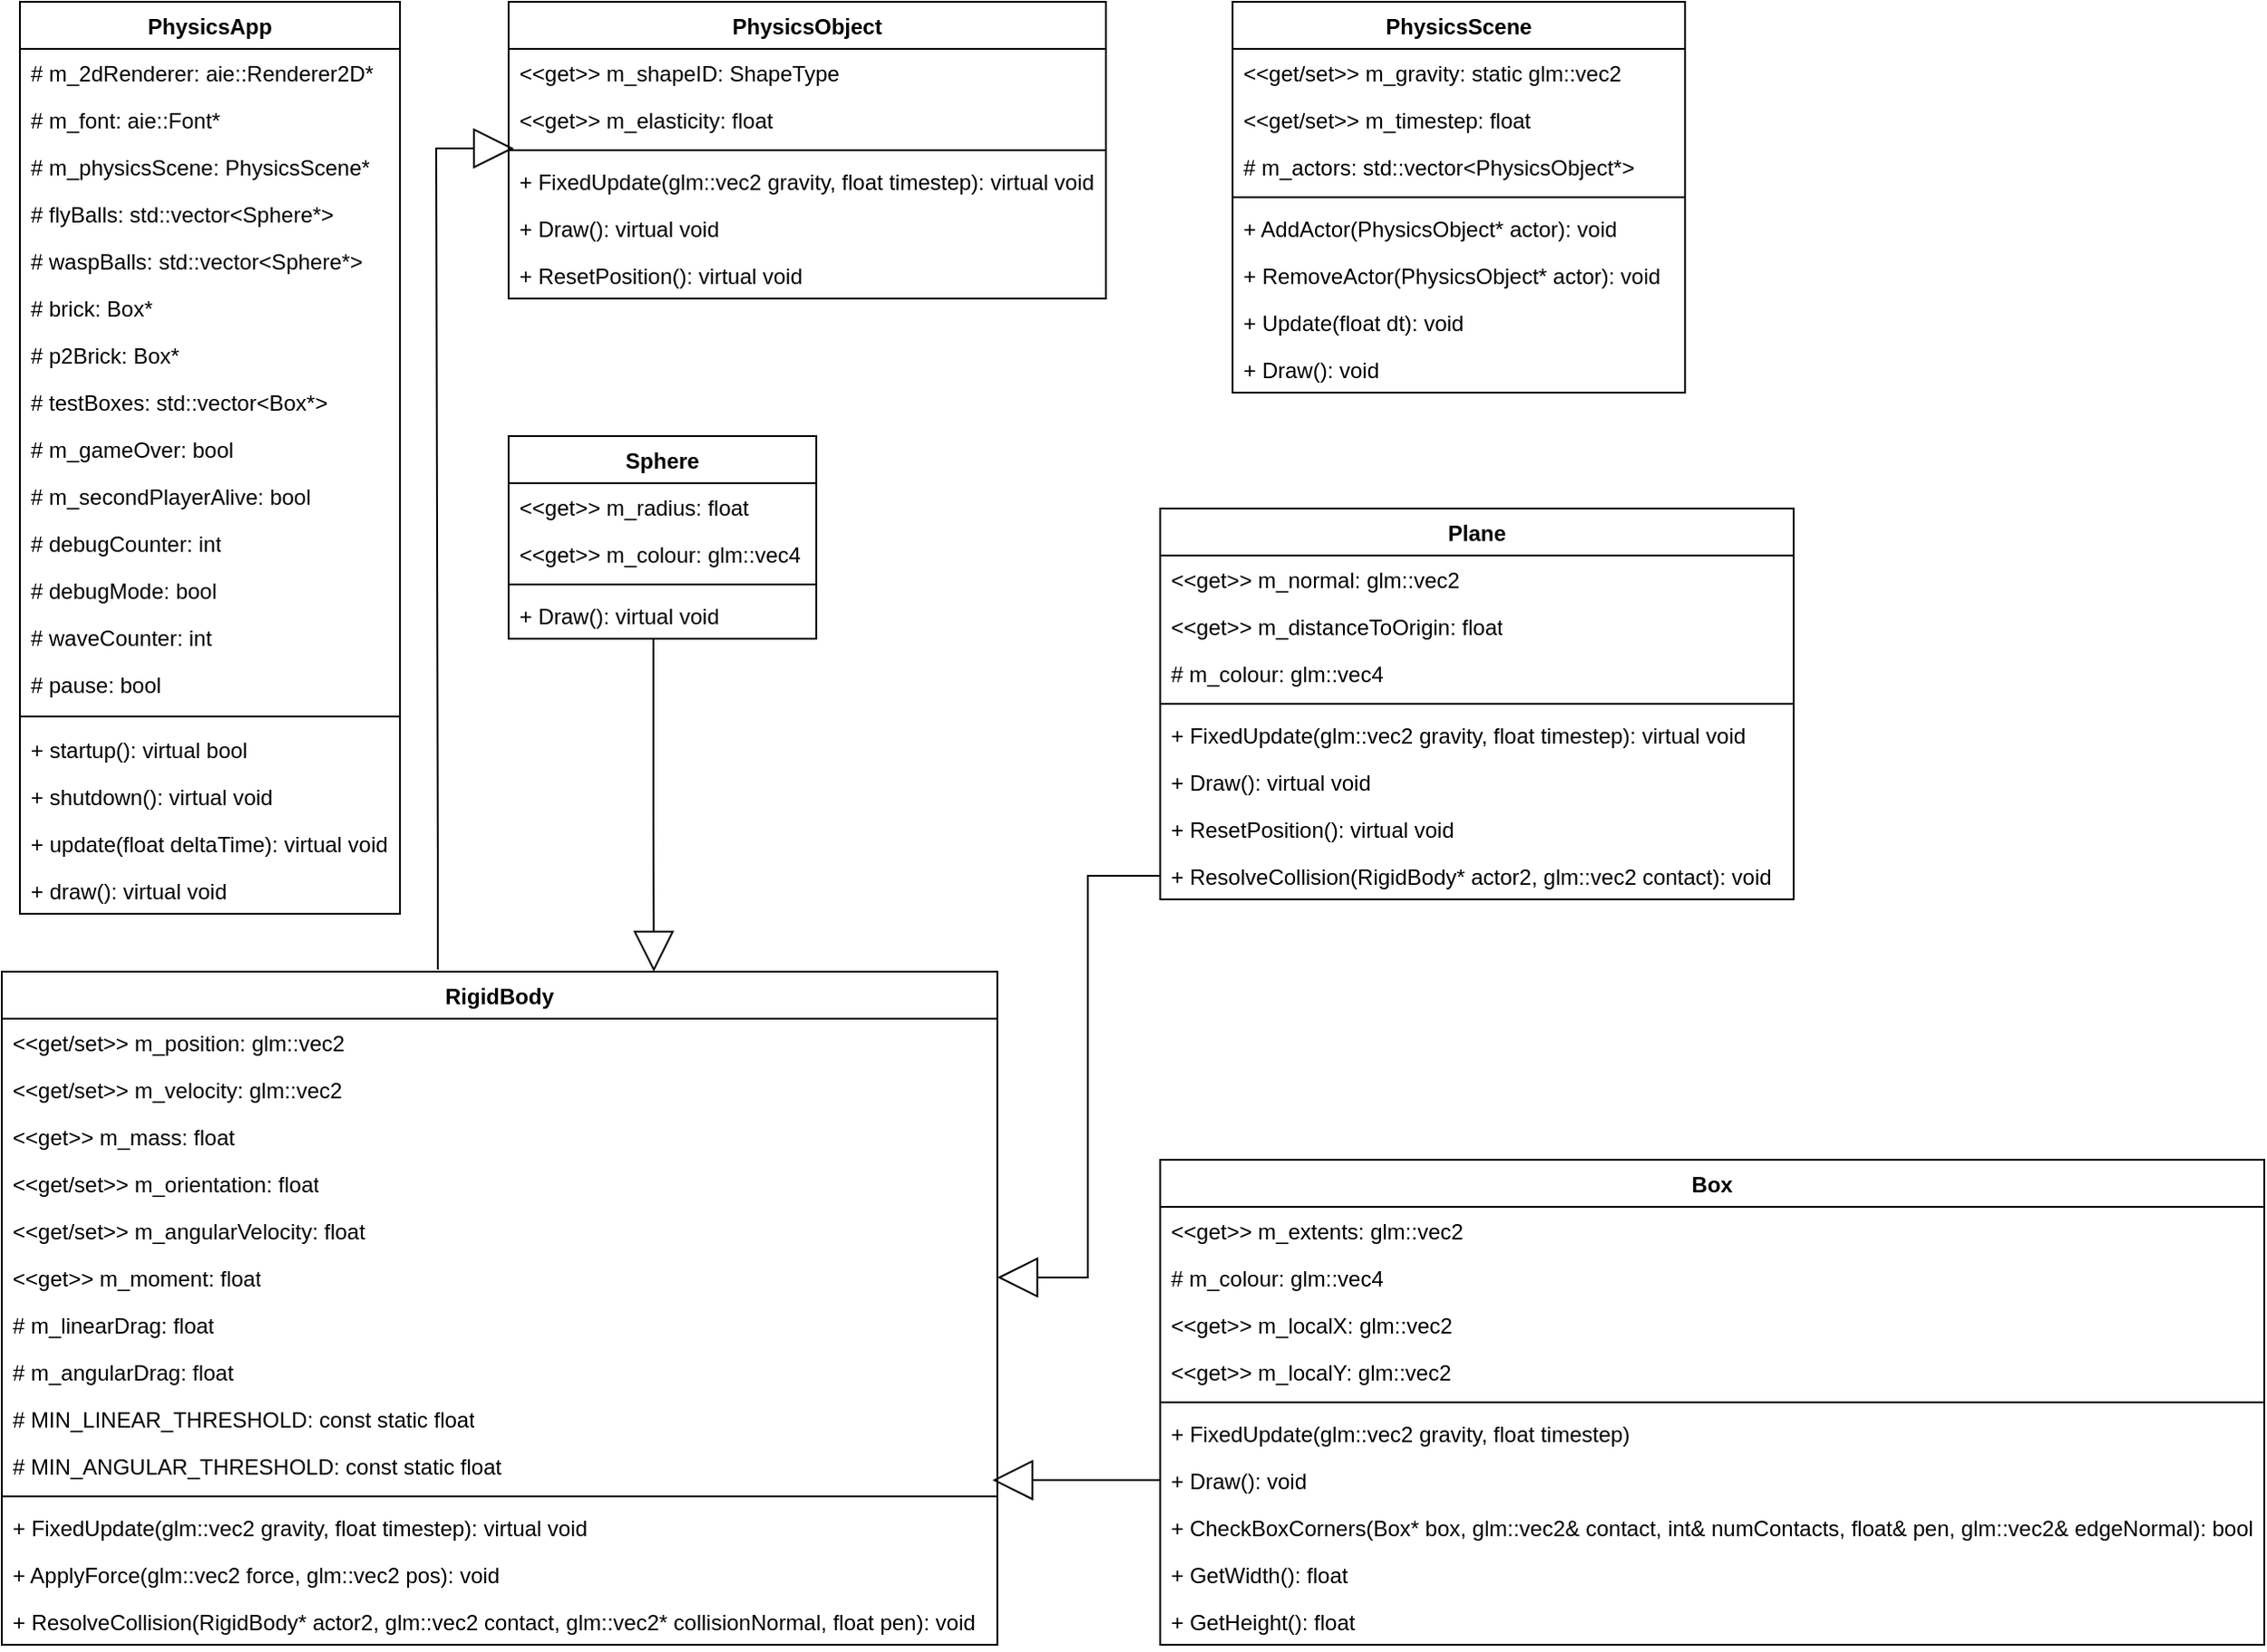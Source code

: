 <mxfile version="26.0.11">
  <diagram name="Page-1" id="wXo52lBOXI_3Bi-h2nfO">
    <mxGraphModel dx="1434" dy="780" grid="1" gridSize="10" guides="1" tooltips="1" connect="1" arrows="1" fold="1" page="1" pageScale="1" pageWidth="850" pageHeight="1100" math="0" shadow="0">
      <root>
        <mxCell id="0" />
        <mxCell id="1" parent="0" />
        <mxCell id="51-H1BaUCqU_3-FB2eF7-1" value="PhysicsApp" style="swimlane;fontStyle=1;align=center;verticalAlign=top;childLayout=stackLayout;horizontal=1;startSize=26;horizontalStack=0;resizeParent=1;resizeParentMax=0;resizeLast=0;collapsible=1;marginBottom=0;whiteSpace=wrap;html=1;" parent="1" vertex="1">
          <mxGeometry x="50" y="40" width="210" height="504" as="geometry" />
        </mxCell>
        <mxCell id="51-H1BaUCqU_3-FB2eF7-2" value="# m_2dRenderer: aie::Renderer2D*&lt;div&gt;&lt;br&gt;&lt;/div&gt;" style="text;strokeColor=none;fillColor=none;align=left;verticalAlign=top;spacingLeft=4;spacingRight=4;overflow=hidden;rotatable=0;points=[[0,0.5],[1,0.5]];portConstraint=eastwest;whiteSpace=wrap;html=1;" parent="51-H1BaUCqU_3-FB2eF7-1" vertex="1">
          <mxGeometry y="26" width="210" height="26" as="geometry" />
        </mxCell>
        <mxCell id="51-H1BaUCqU_3-FB2eF7-5" value="# m_font: aie::Font*" style="text;strokeColor=none;fillColor=none;align=left;verticalAlign=top;spacingLeft=4;spacingRight=4;overflow=hidden;rotatable=0;points=[[0,0.5],[1,0.5]];portConstraint=eastwest;whiteSpace=wrap;html=1;" parent="51-H1BaUCqU_3-FB2eF7-1" vertex="1">
          <mxGeometry y="52" width="210" height="26" as="geometry" />
        </mxCell>
        <mxCell id="51-H1BaUCqU_3-FB2eF7-6" value="# m_physicsScene: PhysicsScene*" style="text;strokeColor=none;fillColor=none;align=left;verticalAlign=top;spacingLeft=4;spacingRight=4;overflow=hidden;rotatable=0;points=[[0,0.5],[1,0.5]];portConstraint=eastwest;whiteSpace=wrap;html=1;" parent="51-H1BaUCqU_3-FB2eF7-1" vertex="1">
          <mxGeometry y="78" width="210" height="26" as="geometry" />
        </mxCell>
        <mxCell id="51-H1BaUCqU_3-FB2eF7-7" value="# flyBalls: std::vector&amp;lt;Sphere*&amp;gt;" style="text;strokeColor=none;fillColor=none;align=left;verticalAlign=top;spacingLeft=4;spacingRight=4;overflow=hidden;rotatable=0;points=[[0,0.5],[1,0.5]];portConstraint=eastwest;whiteSpace=wrap;html=1;" parent="51-H1BaUCqU_3-FB2eF7-1" vertex="1">
          <mxGeometry y="104" width="210" height="26" as="geometry" />
        </mxCell>
        <mxCell id="51-H1BaUCqU_3-FB2eF7-9" value="# waspBalls: std::vector&amp;lt;Sphere*&amp;gt;" style="text;strokeColor=none;fillColor=none;align=left;verticalAlign=top;spacingLeft=4;spacingRight=4;overflow=hidden;rotatable=0;points=[[0,0.5],[1,0.5]];portConstraint=eastwest;whiteSpace=wrap;html=1;" parent="51-H1BaUCqU_3-FB2eF7-1" vertex="1">
          <mxGeometry y="130" width="210" height="26" as="geometry" />
        </mxCell>
        <mxCell id="51-H1BaUCqU_3-FB2eF7-10" value="# brick: Box*" style="text;strokeColor=none;fillColor=none;align=left;verticalAlign=top;spacingLeft=4;spacingRight=4;overflow=hidden;rotatable=0;points=[[0,0.5],[1,0.5]];portConstraint=eastwest;whiteSpace=wrap;html=1;" parent="51-H1BaUCqU_3-FB2eF7-1" vertex="1">
          <mxGeometry y="156" width="210" height="26" as="geometry" />
        </mxCell>
        <mxCell id="ZmNFyfDXX2Pzir80ZX4i-1" value="# p2Brick: Box*" style="text;strokeColor=none;fillColor=none;align=left;verticalAlign=top;spacingLeft=4;spacingRight=4;overflow=hidden;rotatable=0;points=[[0,0.5],[1,0.5]];portConstraint=eastwest;whiteSpace=wrap;html=1;" vertex="1" parent="51-H1BaUCqU_3-FB2eF7-1">
          <mxGeometry y="182" width="210" height="26" as="geometry" />
        </mxCell>
        <mxCell id="51-H1BaUCqU_3-FB2eF7-11" value="# testBoxes: std::vector&amp;lt;Box*&amp;gt;" style="text;strokeColor=none;fillColor=none;align=left;verticalAlign=top;spacingLeft=4;spacingRight=4;overflow=hidden;rotatable=0;points=[[0,0.5],[1,0.5]];portConstraint=eastwest;whiteSpace=wrap;html=1;" parent="51-H1BaUCqU_3-FB2eF7-1" vertex="1">
          <mxGeometry y="208" width="210" height="26" as="geometry" />
        </mxCell>
        <mxCell id="ZmNFyfDXX2Pzir80ZX4i-3" value="# m_gameOver: bool" style="text;strokeColor=none;fillColor=none;align=left;verticalAlign=top;spacingLeft=4;spacingRight=4;overflow=hidden;rotatable=0;points=[[0,0.5],[1,0.5]];portConstraint=eastwest;whiteSpace=wrap;html=1;" vertex="1" parent="51-H1BaUCqU_3-FB2eF7-1">
          <mxGeometry y="234" width="210" height="26" as="geometry" />
        </mxCell>
        <mxCell id="ZmNFyfDXX2Pzir80ZX4i-4" value="# m_secondPlayerAlive: bool" style="text;strokeColor=none;fillColor=none;align=left;verticalAlign=top;spacingLeft=4;spacingRight=4;overflow=hidden;rotatable=0;points=[[0,0.5],[1,0.5]];portConstraint=eastwest;whiteSpace=wrap;html=1;" vertex="1" parent="51-H1BaUCqU_3-FB2eF7-1">
          <mxGeometry y="260" width="210" height="26" as="geometry" />
        </mxCell>
        <mxCell id="ZmNFyfDXX2Pzir80ZX4i-5" value="# debugCounter: int" style="text;strokeColor=none;fillColor=none;align=left;verticalAlign=top;spacingLeft=4;spacingRight=4;overflow=hidden;rotatable=0;points=[[0,0.5],[1,0.5]];portConstraint=eastwest;whiteSpace=wrap;html=1;" vertex="1" parent="51-H1BaUCqU_3-FB2eF7-1">
          <mxGeometry y="286" width="210" height="26" as="geometry" />
        </mxCell>
        <mxCell id="ZmNFyfDXX2Pzir80ZX4i-6" value="# debugMode: bool" style="text;strokeColor=none;fillColor=none;align=left;verticalAlign=top;spacingLeft=4;spacingRight=4;overflow=hidden;rotatable=0;points=[[0,0.5],[1,0.5]];portConstraint=eastwest;whiteSpace=wrap;html=1;" vertex="1" parent="51-H1BaUCqU_3-FB2eF7-1">
          <mxGeometry y="312" width="210" height="26" as="geometry" />
        </mxCell>
        <mxCell id="ZmNFyfDXX2Pzir80ZX4i-7" value="# waveCounter: int" style="text;strokeColor=none;fillColor=none;align=left;verticalAlign=top;spacingLeft=4;spacingRight=4;overflow=hidden;rotatable=0;points=[[0,0.5],[1,0.5]];portConstraint=eastwest;whiteSpace=wrap;html=1;" vertex="1" parent="51-H1BaUCqU_3-FB2eF7-1">
          <mxGeometry y="338" width="210" height="26" as="geometry" />
        </mxCell>
        <mxCell id="ZmNFyfDXX2Pzir80ZX4i-8" value="# pause: bool" style="text;strokeColor=none;fillColor=none;align=left;verticalAlign=top;spacingLeft=4;spacingRight=4;overflow=hidden;rotatable=0;points=[[0,0.5],[1,0.5]];portConstraint=eastwest;whiteSpace=wrap;html=1;" vertex="1" parent="51-H1BaUCqU_3-FB2eF7-1">
          <mxGeometry y="364" width="210" height="26" as="geometry" />
        </mxCell>
        <mxCell id="51-H1BaUCqU_3-FB2eF7-3" value="" style="line;strokeWidth=1;fillColor=none;align=left;verticalAlign=middle;spacingTop=-1;spacingLeft=3;spacingRight=3;rotatable=0;labelPosition=right;points=[];portConstraint=eastwest;strokeColor=inherit;" parent="51-H1BaUCqU_3-FB2eF7-1" vertex="1">
          <mxGeometry y="390" width="210" height="10" as="geometry" />
        </mxCell>
        <mxCell id="51-H1BaUCqU_3-FB2eF7-4" value="+ startup(): virtual bool" style="text;strokeColor=none;fillColor=none;align=left;verticalAlign=top;spacingLeft=4;spacingRight=4;overflow=hidden;rotatable=0;points=[[0,0.5],[1,0.5]];portConstraint=eastwest;whiteSpace=wrap;html=1;" parent="51-H1BaUCqU_3-FB2eF7-1" vertex="1">
          <mxGeometry y="400" width="210" height="26" as="geometry" />
        </mxCell>
        <mxCell id="51-H1BaUCqU_3-FB2eF7-13" value="+ shutdown(): virtual void" style="text;strokeColor=none;fillColor=none;align=left;verticalAlign=top;spacingLeft=4;spacingRight=4;overflow=hidden;rotatable=0;points=[[0,0.5],[1,0.5]];portConstraint=eastwest;whiteSpace=wrap;html=1;" parent="51-H1BaUCqU_3-FB2eF7-1" vertex="1">
          <mxGeometry y="426" width="210" height="26" as="geometry" />
        </mxCell>
        <mxCell id="51-H1BaUCqU_3-FB2eF7-14" value="+ update(float deltaTime): virtual void" style="text;strokeColor=none;fillColor=none;align=left;verticalAlign=top;spacingLeft=4;spacingRight=4;overflow=hidden;rotatable=0;points=[[0,0.5],[1,0.5]];portConstraint=eastwest;whiteSpace=wrap;html=1;" parent="51-H1BaUCqU_3-FB2eF7-1" vertex="1">
          <mxGeometry y="452" width="210" height="26" as="geometry" />
        </mxCell>
        <mxCell id="51-H1BaUCqU_3-FB2eF7-12" value="+ draw(): virtual void" style="text;strokeColor=none;fillColor=none;align=left;verticalAlign=top;spacingLeft=4;spacingRight=4;overflow=hidden;rotatable=0;points=[[0,0.5],[1,0.5]];portConstraint=eastwest;whiteSpace=wrap;html=1;" parent="51-H1BaUCqU_3-FB2eF7-1" vertex="1">
          <mxGeometry y="478" width="210" height="26" as="geometry" />
        </mxCell>
        <mxCell id="51-H1BaUCqU_3-FB2eF7-19" value="PhysicsObject" style="swimlane;fontStyle=1;align=center;verticalAlign=top;childLayout=stackLayout;horizontal=1;startSize=26;horizontalStack=0;resizeParent=1;resizeParentMax=0;resizeLast=0;collapsible=1;marginBottom=0;whiteSpace=wrap;html=1;" parent="1" vertex="1">
          <mxGeometry x="320" y="40" width="330" height="164" as="geometry" />
        </mxCell>
        <mxCell id="51-H1BaUCqU_3-FB2eF7-20" value="&amp;lt;&amp;lt;get&amp;gt;&amp;gt; m_shapeID: ShapeType" style="text;strokeColor=none;fillColor=none;align=left;verticalAlign=top;spacingLeft=4;spacingRight=4;overflow=hidden;rotatable=0;points=[[0,0.5],[1,0.5]];portConstraint=eastwest;whiteSpace=wrap;html=1;" parent="51-H1BaUCqU_3-FB2eF7-19" vertex="1">
          <mxGeometry y="26" width="330" height="26" as="geometry" />
        </mxCell>
        <mxCell id="51-H1BaUCqU_3-FB2eF7-23" value="&amp;lt;&amp;lt;get&amp;gt;&amp;gt; m_elasticity: float" style="text;strokeColor=none;fillColor=none;align=left;verticalAlign=top;spacingLeft=4;spacingRight=4;overflow=hidden;rotatable=0;points=[[0,0.5],[1,0.5]];portConstraint=eastwest;whiteSpace=wrap;html=1;" parent="51-H1BaUCqU_3-FB2eF7-19" vertex="1">
          <mxGeometry y="52" width="330" height="26" as="geometry" />
        </mxCell>
        <mxCell id="51-H1BaUCqU_3-FB2eF7-21" value="" style="line;strokeWidth=1;fillColor=none;align=left;verticalAlign=middle;spacingTop=-1;spacingLeft=3;spacingRight=3;rotatable=0;labelPosition=right;points=[];portConstraint=eastwest;strokeColor=inherit;" parent="51-H1BaUCqU_3-FB2eF7-19" vertex="1">
          <mxGeometry y="78" width="330" height="8" as="geometry" />
        </mxCell>
        <mxCell id="51-H1BaUCqU_3-FB2eF7-22" value="+ FixedUpdate(glm::vec2 gravity, float timestep): virtual void" style="text;strokeColor=none;fillColor=none;align=left;verticalAlign=top;spacingLeft=4;spacingRight=4;overflow=hidden;rotatable=0;points=[[0,0.5],[1,0.5]];portConstraint=eastwest;whiteSpace=wrap;html=1;" parent="51-H1BaUCqU_3-FB2eF7-19" vertex="1">
          <mxGeometry y="86" width="330" height="26" as="geometry" />
        </mxCell>
        <mxCell id="51-H1BaUCqU_3-FB2eF7-24" value="+ Draw(): virtual void" style="text;strokeColor=none;fillColor=none;align=left;verticalAlign=top;spacingLeft=4;spacingRight=4;overflow=hidden;rotatable=0;points=[[0,0.5],[1,0.5]];portConstraint=eastwest;whiteSpace=wrap;html=1;" parent="51-H1BaUCqU_3-FB2eF7-19" vertex="1">
          <mxGeometry y="112" width="330" height="26" as="geometry" />
        </mxCell>
        <mxCell id="51-H1BaUCqU_3-FB2eF7-25" value="+ ResetPosition(): virtual void" style="text;strokeColor=none;fillColor=none;align=left;verticalAlign=top;spacingLeft=4;spacingRight=4;overflow=hidden;rotatable=0;points=[[0,0.5],[1,0.5]];portConstraint=eastwest;whiteSpace=wrap;html=1;" parent="51-H1BaUCqU_3-FB2eF7-19" vertex="1">
          <mxGeometry y="138" width="330" height="26" as="geometry" />
        </mxCell>
        <mxCell id="51-H1BaUCqU_3-FB2eF7-26" value="PhysicsScene" style="swimlane;fontStyle=1;align=center;verticalAlign=top;childLayout=stackLayout;horizontal=1;startSize=26;horizontalStack=0;resizeParent=1;resizeParentMax=0;resizeLast=0;collapsible=1;marginBottom=0;whiteSpace=wrap;html=1;" parent="1" vertex="1">
          <mxGeometry x="720" y="40" width="250" height="216" as="geometry" />
        </mxCell>
        <mxCell id="51-H1BaUCqU_3-FB2eF7-27" value="&amp;lt;&amp;lt;get/set&amp;gt;&amp;gt; m_gravity: static glm::vec2" style="text;strokeColor=none;fillColor=none;align=left;verticalAlign=top;spacingLeft=4;spacingRight=4;overflow=hidden;rotatable=0;points=[[0,0.5],[1,0.5]];portConstraint=eastwest;whiteSpace=wrap;html=1;" parent="51-H1BaUCqU_3-FB2eF7-26" vertex="1">
          <mxGeometry y="26" width="250" height="26" as="geometry" />
        </mxCell>
        <mxCell id="51-H1BaUCqU_3-FB2eF7-30" value="&amp;lt;&amp;lt;get/set&amp;gt;&amp;gt; m_timestep: float" style="text;strokeColor=none;fillColor=none;align=left;verticalAlign=top;spacingLeft=4;spacingRight=4;overflow=hidden;rotatable=0;points=[[0,0.5],[1,0.5]];portConstraint=eastwest;whiteSpace=wrap;html=1;" parent="51-H1BaUCqU_3-FB2eF7-26" vertex="1">
          <mxGeometry y="52" width="250" height="26" as="geometry" />
        </mxCell>
        <mxCell id="51-H1BaUCqU_3-FB2eF7-31" value="# m_actors: std::vector&amp;lt;PhysicsObject*&amp;gt;" style="text;strokeColor=none;fillColor=none;align=left;verticalAlign=top;spacingLeft=4;spacingRight=4;overflow=hidden;rotatable=0;points=[[0,0.5],[1,0.5]];portConstraint=eastwest;whiteSpace=wrap;html=1;" parent="51-H1BaUCqU_3-FB2eF7-26" vertex="1">
          <mxGeometry y="78" width="250" height="26" as="geometry" />
        </mxCell>
        <mxCell id="51-H1BaUCqU_3-FB2eF7-28" value="" style="line;strokeWidth=1;fillColor=none;align=left;verticalAlign=middle;spacingTop=-1;spacingLeft=3;spacingRight=3;rotatable=0;labelPosition=right;points=[];portConstraint=eastwest;strokeColor=inherit;" parent="51-H1BaUCqU_3-FB2eF7-26" vertex="1">
          <mxGeometry y="104" width="250" height="8" as="geometry" />
        </mxCell>
        <mxCell id="51-H1BaUCqU_3-FB2eF7-29" value="+ AddActor(PhysicsObject* actor): void" style="text;strokeColor=none;fillColor=none;align=left;verticalAlign=top;spacingLeft=4;spacingRight=4;overflow=hidden;rotatable=0;points=[[0,0.5],[1,0.5]];portConstraint=eastwest;whiteSpace=wrap;html=1;" parent="51-H1BaUCqU_3-FB2eF7-26" vertex="1">
          <mxGeometry y="112" width="250" height="26" as="geometry" />
        </mxCell>
        <mxCell id="51-H1BaUCqU_3-FB2eF7-32" value="+ RemoveActor(PhysicsObject* actor): void" style="text;strokeColor=none;fillColor=none;align=left;verticalAlign=top;spacingLeft=4;spacingRight=4;overflow=hidden;rotatable=0;points=[[0,0.5],[1,0.5]];portConstraint=eastwest;whiteSpace=wrap;html=1;" parent="51-H1BaUCqU_3-FB2eF7-26" vertex="1">
          <mxGeometry y="138" width="250" height="26" as="geometry" />
        </mxCell>
        <mxCell id="51-H1BaUCqU_3-FB2eF7-33" value="+ Update(float dt): void" style="text;strokeColor=none;fillColor=none;align=left;verticalAlign=top;spacingLeft=4;spacingRight=4;overflow=hidden;rotatable=0;points=[[0,0.5],[1,0.5]];portConstraint=eastwest;whiteSpace=wrap;html=1;" parent="51-H1BaUCqU_3-FB2eF7-26" vertex="1">
          <mxGeometry y="164" width="250" height="26" as="geometry" />
        </mxCell>
        <mxCell id="51-H1BaUCqU_3-FB2eF7-34" value="+ Draw(): void" style="text;strokeColor=none;fillColor=none;align=left;verticalAlign=top;spacingLeft=4;spacingRight=4;overflow=hidden;rotatable=0;points=[[0,0.5],[1,0.5]];portConstraint=eastwest;whiteSpace=wrap;html=1;" parent="51-H1BaUCqU_3-FB2eF7-26" vertex="1">
          <mxGeometry y="190" width="250" height="26" as="geometry" />
        </mxCell>
        <mxCell id="51-H1BaUCqU_3-FB2eF7-36" value="RigidBody" style="swimlane;fontStyle=1;align=center;verticalAlign=top;childLayout=stackLayout;horizontal=1;startSize=26;horizontalStack=0;resizeParent=1;resizeParentMax=0;resizeLast=0;collapsible=1;marginBottom=0;whiteSpace=wrap;html=1;" parent="1" vertex="1">
          <mxGeometry x="40" y="576" width="550" height="372" as="geometry" />
        </mxCell>
        <mxCell id="51-H1BaUCqU_3-FB2eF7-37" value="&amp;lt;&amp;lt;get/set&amp;gt;&amp;gt; m_position: glm::vec2" style="text;strokeColor=none;fillColor=none;align=left;verticalAlign=top;spacingLeft=4;spacingRight=4;overflow=hidden;rotatable=0;points=[[0,0.5],[1,0.5]];portConstraint=eastwest;whiteSpace=wrap;html=1;" parent="51-H1BaUCqU_3-FB2eF7-36" vertex="1">
          <mxGeometry y="26" width="550" height="26" as="geometry" />
        </mxCell>
        <mxCell id="51-H1BaUCqU_3-FB2eF7-40" value="&amp;lt;&amp;lt;get/set&amp;gt;&amp;gt; m_velocity: glm::vec2" style="text;strokeColor=none;fillColor=none;align=left;verticalAlign=top;spacingLeft=4;spacingRight=4;overflow=hidden;rotatable=0;points=[[0,0.5],[1,0.5]];portConstraint=eastwest;whiteSpace=wrap;html=1;" parent="51-H1BaUCqU_3-FB2eF7-36" vertex="1">
          <mxGeometry y="52" width="550" height="26" as="geometry" />
        </mxCell>
        <mxCell id="51-H1BaUCqU_3-FB2eF7-41" value="&amp;lt;&amp;lt;get&amp;gt;&amp;gt; m_mass: float" style="text;strokeColor=none;fillColor=none;align=left;verticalAlign=top;spacingLeft=4;spacingRight=4;overflow=hidden;rotatable=0;points=[[0,0.5],[1,0.5]];portConstraint=eastwest;whiteSpace=wrap;html=1;" parent="51-H1BaUCqU_3-FB2eF7-36" vertex="1">
          <mxGeometry y="78" width="550" height="26" as="geometry" />
        </mxCell>
        <mxCell id="51-H1BaUCqU_3-FB2eF7-42" value="&amp;lt;&amp;lt;get/set&amp;gt;&amp;gt; m_orientation: float" style="text;strokeColor=none;fillColor=none;align=left;verticalAlign=top;spacingLeft=4;spacingRight=4;overflow=hidden;rotatable=0;points=[[0,0.5],[1,0.5]];portConstraint=eastwest;whiteSpace=wrap;html=1;" parent="51-H1BaUCqU_3-FB2eF7-36" vertex="1">
          <mxGeometry y="104" width="550" height="26" as="geometry" />
        </mxCell>
        <mxCell id="51-H1BaUCqU_3-FB2eF7-44" value="&amp;lt;&amp;lt;get/set&amp;gt;&amp;gt; m_angularVelocity: float" style="text;strokeColor=none;fillColor=none;align=left;verticalAlign=top;spacingLeft=4;spacingRight=4;overflow=hidden;rotatable=0;points=[[0,0.5],[1,0.5]];portConstraint=eastwest;whiteSpace=wrap;html=1;" parent="51-H1BaUCqU_3-FB2eF7-36" vertex="1">
          <mxGeometry y="130" width="550" height="26" as="geometry" />
        </mxCell>
        <mxCell id="51-H1BaUCqU_3-FB2eF7-43" value="&amp;lt;&amp;lt;get&amp;gt;&amp;gt; m_moment: float" style="text;strokeColor=none;fillColor=none;align=left;verticalAlign=top;spacingLeft=4;spacingRight=4;overflow=hidden;rotatable=0;points=[[0,0.5],[1,0.5]];portConstraint=eastwest;whiteSpace=wrap;html=1;" parent="51-H1BaUCqU_3-FB2eF7-36" vertex="1">
          <mxGeometry y="156" width="550" height="26" as="geometry" />
        </mxCell>
        <mxCell id="51-H1BaUCqU_3-FB2eF7-45" value="# m_linearDrag: float" style="text;strokeColor=none;fillColor=none;align=left;verticalAlign=top;spacingLeft=4;spacingRight=4;overflow=hidden;rotatable=0;points=[[0,0.5],[1,0.5]];portConstraint=eastwest;whiteSpace=wrap;html=1;" parent="51-H1BaUCqU_3-FB2eF7-36" vertex="1">
          <mxGeometry y="182" width="550" height="26" as="geometry" />
        </mxCell>
        <mxCell id="51-H1BaUCqU_3-FB2eF7-46" value="# m_angularDrag: float" style="text;strokeColor=none;fillColor=none;align=left;verticalAlign=top;spacingLeft=4;spacingRight=4;overflow=hidden;rotatable=0;points=[[0,0.5],[1,0.5]];portConstraint=eastwest;whiteSpace=wrap;html=1;" parent="51-H1BaUCqU_3-FB2eF7-36" vertex="1">
          <mxGeometry y="208" width="550" height="26" as="geometry" />
        </mxCell>
        <mxCell id="51-H1BaUCqU_3-FB2eF7-47" value="# MIN_LINEAR_THRESHOLD: const static float" style="text;strokeColor=none;fillColor=none;align=left;verticalAlign=top;spacingLeft=4;spacingRight=4;overflow=hidden;rotatable=0;points=[[0,0.5],[1,0.5]];portConstraint=eastwest;whiteSpace=wrap;html=1;" parent="51-H1BaUCqU_3-FB2eF7-36" vertex="1">
          <mxGeometry y="234" width="550" height="26" as="geometry" />
        </mxCell>
        <mxCell id="51-H1BaUCqU_3-FB2eF7-48" value="# MIN_ANGULAR_THRESHOLD: const static float" style="text;strokeColor=none;fillColor=none;align=left;verticalAlign=top;spacingLeft=4;spacingRight=4;overflow=hidden;rotatable=0;points=[[0,0.5],[1,0.5]];portConstraint=eastwest;whiteSpace=wrap;html=1;" parent="51-H1BaUCqU_3-FB2eF7-36" vertex="1">
          <mxGeometry y="260" width="550" height="26" as="geometry" />
        </mxCell>
        <mxCell id="51-H1BaUCqU_3-FB2eF7-38" value="" style="line;strokeWidth=1;fillColor=none;align=left;verticalAlign=middle;spacingTop=-1;spacingLeft=3;spacingRight=3;rotatable=0;labelPosition=right;points=[];portConstraint=eastwest;strokeColor=inherit;" parent="51-H1BaUCqU_3-FB2eF7-36" vertex="1">
          <mxGeometry y="286" width="550" height="8" as="geometry" />
        </mxCell>
        <mxCell id="51-H1BaUCqU_3-FB2eF7-39" value="+ FixedUpdate(glm::vec2 gravity, float timestep): virtual void" style="text;strokeColor=none;fillColor=none;align=left;verticalAlign=top;spacingLeft=4;spacingRight=4;overflow=hidden;rotatable=0;points=[[0,0.5],[1,0.5]];portConstraint=eastwest;whiteSpace=wrap;html=1;" parent="51-H1BaUCqU_3-FB2eF7-36" vertex="1">
          <mxGeometry y="294" width="550" height="26" as="geometry" />
        </mxCell>
        <mxCell id="51-H1BaUCqU_3-FB2eF7-49" value="+ ApplyForce(glm::vec2 force, glm::vec2 pos): void" style="text;strokeColor=none;fillColor=none;align=left;verticalAlign=top;spacingLeft=4;spacingRight=4;overflow=hidden;rotatable=0;points=[[0,0.5],[1,0.5]];portConstraint=eastwest;whiteSpace=wrap;html=1;" parent="51-H1BaUCqU_3-FB2eF7-36" vertex="1">
          <mxGeometry y="320" width="550" height="26" as="geometry" />
        </mxCell>
        <mxCell id="51-H1BaUCqU_3-FB2eF7-50" value="+ ResolveCollision(RigidBody* actor2, glm::vec2 contact, glm::vec2* collisionNormal, float pen): void" style="text;strokeColor=none;fillColor=none;align=left;verticalAlign=top;spacingLeft=4;spacingRight=4;overflow=hidden;rotatable=0;points=[[0,0.5],[1,0.5]];portConstraint=eastwest;whiteSpace=wrap;html=1;" parent="51-H1BaUCqU_3-FB2eF7-36" vertex="1">
          <mxGeometry y="346" width="550" height="26" as="geometry" />
        </mxCell>
        <mxCell id="51-H1BaUCqU_3-FB2eF7-51" value="Sphere" style="swimlane;fontStyle=1;align=center;verticalAlign=top;childLayout=stackLayout;horizontal=1;startSize=26;horizontalStack=0;resizeParent=1;resizeParentMax=0;resizeLast=0;collapsible=1;marginBottom=0;whiteSpace=wrap;html=1;" parent="1" vertex="1">
          <mxGeometry x="320" y="280" width="170" height="112" as="geometry" />
        </mxCell>
        <mxCell id="51-H1BaUCqU_3-FB2eF7-52" value="&amp;lt;&amp;lt;get&amp;gt;&amp;gt; m_radius: float" style="text;strokeColor=none;fillColor=none;align=left;verticalAlign=top;spacingLeft=4;spacingRight=4;overflow=hidden;rotatable=0;points=[[0,0.5],[1,0.5]];portConstraint=eastwest;whiteSpace=wrap;html=1;" parent="51-H1BaUCqU_3-FB2eF7-51" vertex="1">
          <mxGeometry y="26" width="170" height="26" as="geometry" />
        </mxCell>
        <mxCell id="51-H1BaUCqU_3-FB2eF7-55" value="&amp;lt;&amp;lt;get&amp;gt;&amp;gt; m_colour: glm::vec4" style="text;strokeColor=none;fillColor=none;align=left;verticalAlign=top;spacingLeft=4;spacingRight=4;overflow=hidden;rotatable=0;points=[[0,0.5],[1,0.5]];portConstraint=eastwest;whiteSpace=wrap;html=1;" parent="51-H1BaUCqU_3-FB2eF7-51" vertex="1">
          <mxGeometry y="52" width="170" height="26" as="geometry" />
        </mxCell>
        <mxCell id="51-H1BaUCqU_3-FB2eF7-53" value="" style="line;strokeWidth=1;fillColor=none;align=left;verticalAlign=middle;spacingTop=-1;spacingLeft=3;spacingRight=3;rotatable=0;labelPosition=right;points=[];portConstraint=eastwest;strokeColor=inherit;" parent="51-H1BaUCqU_3-FB2eF7-51" vertex="1">
          <mxGeometry y="78" width="170" height="8" as="geometry" />
        </mxCell>
        <mxCell id="51-H1BaUCqU_3-FB2eF7-54" value="+ Draw(): virtual void" style="text;strokeColor=none;fillColor=none;align=left;verticalAlign=top;spacingLeft=4;spacingRight=4;overflow=hidden;rotatable=0;points=[[0,0.5],[1,0.5]];portConstraint=eastwest;whiteSpace=wrap;html=1;" parent="51-H1BaUCqU_3-FB2eF7-51" vertex="1">
          <mxGeometry y="86" width="170" height="26" as="geometry" />
        </mxCell>
        <mxCell id="51-H1BaUCqU_3-FB2eF7-56" value="Plane" style="swimlane;fontStyle=1;align=center;verticalAlign=top;childLayout=stackLayout;horizontal=1;startSize=26;horizontalStack=0;resizeParent=1;resizeParentMax=0;resizeLast=0;collapsible=1;marginBottom=0;whiteSpace=wrap;html=1;" parent="1" vertex="1">
          <mxGeometry x="680" y="320" width="350" height="216" as="geometry" />
        </mxCell>
        <mxCell id="51-H1BaUCqU_3-FB2eF7-57" value="&amp;lt;&amp;lt;get&amp;gt;&amp;gt; m_normal: glm::vec2" style="text;strokeColor=none;fillColor=none;align=left;verticalAlign=top;spacingLeft=4;spacingRight=4;overflow=hidden;rotatable=0;points=[[0,0.5],[1,0.5]];portConstraint=eastwest;whiteSpace=wrap;html=1;" parent="51-H1BaUCqU_3-FB2eF7-56" vertex="1">
          <mxGeometry y="26" width="350" height="26" as="geometry" />
        </mxCell>
        <mxCell id="51-H1BaUCqU_3-FB2eF7-60" value="&amp;lt;&amp;lt;get&amp;gt;&amp;gt; m_distanceToOrigin: float" style="text;strokeColor=none;fillColor=none;align=left;verticalAlign=top;spacingLeft=4;spacingRight=4;overflow=hidden;rotatable=0;points=[[0,0.5],[1,0.5]];portConstraint=eastwest;whiteSpace=wrap;html=1;" parent="51-H1BaUCqU_3-FB2eF7-56" vertex="1">
          <mxGeometry y="52" width="350" height="26" as="geometry" />
        </mxCell>
        <mxCell id="51-H1BaUCqU_3-FB2eF7-61" value="# m_colour: glm::vec4" style="text;strokeColor=none;fillColor=none;align=left;verticalAlign=top;spacingLeft=4;spacingRight=4;overflow=hidden;rotatable=0;points=[[0,0.5],[1,0.5]];portConstraint=eastwest;whiteSpace=wrap;html=1;" parent="51-H1BaUCqU_3-FB2eF7-56" vertex="1">
          <mxGeometry y="78" width="350" height="26" as="geometry" />
        </mxCell>
        <mxCell id="51-H1BaUCqU_3-FB2eF7-58" value="" style="line;strokeWidth=1;fillColor=none;align=left;verticalAlign=middle;spacingTop=-1;spacingLeft=3;spacingRight=3;rotatable=0;labelPosition=right;points=[];portConstraint=eastwest;strokeColor=inherit;" parent="51-H1BaUCqU_3-FB2eF7-56" vertex="1">
          <mxGeometry y="104" width="350" height="8" as="geometry" />
        </mxCell>
        <mxCell id="51-H1BaUCqU_3-FB2eF7-59" value="+ FixedUpdate(glm::vec2 gravity, float timestep): virtual void" style="text;strokeColor=none;fillColor=none;align=left;verticalAlign=top;spacingLeft=4;spacingRight=4;overflow=hidden;rotatable=0;points=[[0,0.5],[1,0.5]];portConstraint=eastwest;whiteSpace=wrap;html=1;" parent="51-H1BaUCqU_3-FB2eF7-56" vertex="1">
          <mxGeometry y="112" width="350" height="26" as="geometry" />
        </mxCell>
        <mxCell id="51-H1BaUCqU_3-FB2eF7-62" value="+ Draw(): virtual void" style="text;strokeColor=none;fillColor=none;align=left;verticalAlign=top;spacingLeft=4;spacingRight=4;overflow=hidden;rotatable=0;points=[[0,0.5],[1,0.5]];portConstraint=eastwest;whiteSpace=wrap;html=1;" parent="51-H1BaUCqU_3-FB2eF7-56" vertex="1">
          <mxGeometry y="138" width="350" height="26" as="geometry" />
        </mxCell>
        <mxCell id="51-H1BaUCqU_3-FB2eF7-63" value="+ ResetPosition(): virtual void" style="text;strokeColor=none;fillColor=none;align=left;verticalAlign=top;spacingLeft=4;spacingRight=4;overflow=hidden;rotatable=0;points=[[0,0.5],[1,0.5]];portConstraint=eastwest;whiteSpace=wrap;html=1;" parent="51-H1BaUCqU_3-FB2eF7-56" vertex="1">
          <mxGeometry y="164" width="350" height="26" as="geometry" />
        </mxCell>
        <mxCell id="51-H1BaUCqU_3-FB2eF7-64" value="+ ResolveCollision(RigidBody* actor2, glm::vec2 contact): void" style="text;strokeColor=none;fillColor=none;align=left;verticalAlign=top;spacingLeft=4;spacingRight=4;overflow=hidden;rotatable=0;points=[[0,0.5],[1,0.5]];portConstraint=eastwest;whiteSpace=wrap;html=1;" parent="51-H1BaUCqU_3-FB2eF7-56" vertex="1">
          <mxGeometry y="190" width="350" height="26" as="geometry" />
        </mxCell>
        <mxCell id="51-H1BaUCqU_3-FB2eF7-79" value="" style="edgeStyle=orthogonalEdgeStyle;rounded=0;orthogonalLoop=1;jettySize=auto;html=1;endArrow=block;endFill=0;endSize=20;entryX=0.995;entryY=0.808;entryDx=0;entryDy=0;entryPerimeter=0;exitX=0;exitY=0.5;exitDx=0;exitDy=0;" parent="1" target="51-H1BaUCqU_3-FB2eF7-48" edge="1" source="51-H1BaUCqU_3-FB2eF7-73">
          <mxGeometry relative="1" as="geometry">
            <mxPoint x="690" y="800" as="sourcePoint" />
            <mxPoint x="600" y="839" as="targetPoint" />
          </mxGeometry>
        </mxCell>
        <mxCell id="51-H1BaUCqU_3-FB2eF7-65" value="Box" style="swimlane;fontStyle=1;align=center;verticalAlign=top;childLayout=stackLayout;horizontal=1;startSize=26;horizontalStack=0;resizeParent=1;resizeParentMax=0;resizeLast=0;collapsible=1;marginBottom=0;whiteSpace=wrap;html=1;" parent="1" vertex="1">
          <mxGeometry x="680" y="680" width="610" height="268" as="geometry" />
        </mxCell>
        <mxCell id="51-H1BaUCqU_3-FB2eF7-66" value="&amp;lt;&amp;lt;get&amp;gt;&amp;gt; m_extents: glm::vec2" style="text;strokeColor=none;fillColor=none;align=left;verticalAlign=top;spacingLeft=4;spacingRight=4;overflow=hidden;rotatable=0;points=[[0,0.5],[1,0.5]];portConstraint=eastwest;whiteSpace=wrap;html=1;" parent="51-H1BaUCqU_3-FB2eF7-65" vertex="1">
          <mxGeometry y="26" width="610" height="26" as="geometry" />
        </mxCell>
        <mxCell id="51-H1BaUCqU_3-FB2eF7-69" value="# m_colour: glm::vec4" style="text;strokeColor=none;fillColor=none;align=left;verticalAlign=top;spacingLeft=4;spacingRight=4;overflow=hidden;rotatable=0;points=[[0,0.5],[1,0.5]];portConstraint=eastwest;whiteSpace=wrap;html=1;" parent="51-H1BaUCqU_3-FB2eF7-65" vertex="1">
          <mxGeometry y="52" width="610" height="26" as="geometry" />
        </mxCell>
        <mxCell id="51-H1BaUCqU_3-FB2eF7-70" value="&amp;lt;&amp;lt;get&amp;gt;&amp;gt;&amp;nbsp;m_localX: glm::vec2" style="text;strokeColor=none;fillColor=none;align=left;verticalAlign=top;spacingLeft=4;spacingRight=4;overflow=hidden;rotatable=0;points=[[0,0.5],[1,0.5]];portConstraint=eastwest;whiteSpace=wrap;html=1;" parent="51-H1BaUCqU_3-FB2eF7-65" vertex="1">
          <mxGeometry y="78" width="610" height="26" as="geometry" />
        </mxCell>
        <mxCell id="51-H1BaUCqU_3-FB2eF7-72" value="&amp;lt;&amp;lt;get&amp;gt;&amp;gt;&amp;nbsp;m_localY: glm::vec2" style="text;strokeColor=none;fillColor=none;align=left;verticalAlign=top;spacingLeft=4;spacingRight=4;overflow=hidden;rotatable=0;points=[[0,0.5],[1,0.5]];portConstraint=eastwest;whiteSpace=wrap;html=1;" parent="51-H1BaUCqU_3-FB2eF7-65" vertex="1">
          <mxGeometry y="104" width="610" height="26" as="geometry" />
        </mxCell>
        <mxCell id="51-H1BaUCqU_3-FB2eF7-67" value="" style="line;strokeWidth=1;fillColor=none;align=left;verticalAlign=middle;spacingTop=-1;spacingLeft=3;spacingRight=3;rotatable=0;labelPosition=right;points=[];portConstraint=eastwest;strokeColor=inherit;" parent="51-H1BaUCqU_3-FB2eF7-65" vertex="1">
          <mxGeometry y="130" width="610" height="8" as="geometry" />
        </mxCell>
        <mxCell id="51-H1BaUCqU_3-FB2eF7-68" value="+ FixedUpdate(glm::vec2 gravity, float timestep)" style="text;strokeColor=none;fillColor=none;align=left;verticalAlign=top;spacingLeft=4;spacingRight=4;overflow=hidden;rotatable=0;points=[[0,0.5],[1,0.5]];portConstraint=eastwest;whiteSpace=wrap;html=1;" parent="51-H1BaUCqU_3-FB2eF7-65" vertex="1">
          <mxGeometry y="138" width="610" height="26" as="geometry" />
        </mxCell>
        <mxCell id="51-H1BaUCqU_3-FB2eF7-73" value="+ Draw(): void" style="text;strokeColor=none;fillColor=none;align=left;verticalAlign=top;spacingLeft=4;spacingRight=4;overflow=hidden;rotatable=0;points=[[0,0.5],[1,0.5]];portConstraint=eastwest;whiteSpace=wrap;html=1;" parent="51-H1BaUCqU_3-FB2eF7-65" vertex="1">
          <mxGeometry y="164" width="610" height="26" as="geometry" />
        </mxCell>
        <mxCell id="51-H1BaUCqU_3-FB2eF7-74" value="+ CheckBoxCorners(Box* box, glm::vec2&amp;amp; contact, int&amp;amp; numContacts, float&amp;amp; pen, glm::vec2&amp;amp; edgeNormal): bool" style="text;strokeColor=none;fillColor=none;align=left;verticalAlign=top;spacingLeft=4;spacingRight=4;overflow=hidden;rotatable=0;points=[[0,0.5],[1,0.5]];portConstraint=eastwest;whiteSpace=wrap;html=1;" parent="51-H1BaUCqU_3-FB2eF7-65" vertex="1">
          <mxGeometry y="190" width="610" height="26" as="geometry" />
        </mxCell>
        <mxCell id="51-H1BaUCqU_3-FB2eF7-75" value="+ GetWidth(): float" style="text;strokeColor=none;fillColor=none;align=left;verticalAlign=top;spacingLeft=4;spacingRight=4;overflow=hidden;rotatable=0;points=[[0,0.5],[1,0.5]];portConstraint=eastwest;whiteSpace=wrap;html=1;" parent="51-H1BaUCqU_3-FB2eF7-65" vertex="1">
          <mxGeometry y="216" width="610" height="26" as="geometry" />
        </mxCell>
        <mxCell id="51-H1BaUCqU_3-FB2eF7-76" value="+ GetHeight(): float" style="text;strokeColor=none;fillColor=none;align=left;verticalAlign=top;spacingLeft=4;spacingRight=4;overflow=hidden;rotatable=0;points=[[0,0.5],[1,0.5]];portConstraint=eastwest;whiteSpace=wrap;html=1;" parent="51-H1BaUCqU_3-FB2eF7-65" vertex="1">
          <mxGeometry y="242" width="610" height="26" as="geometry" />
        </mxCell>
        <mxCell id="51-H1BaUCqU_3-FB2eF7-77" style="edgeStyle=orthogonalEdgeStyle;rounded=0;orthogonalLoop=1;jettySize=auto;html=1;exitX=0;exitY=0.5;exitDx=0;exitDy=0;entryX=0.655;entryY=0;entryDx=0;entryDy=0;endArrow=block;endFill=0;strokeWidth=1;endSize=20;entryPerimeter=0;" parent="1" target="51-H1BaUCqU_3-FB2eF7-36" edge="1">
          <mxGeometry relative="1" as="geometry">
            <mxPoint x="400" y="392" as="sourcePoint" />
            <mxPoint x="670" y="632" as="targetPoint" />
            <Array as="points">
              <mxPoint x="400" y="490" />
              <mxPoint x="400" y="490" />
            </Array>
          </mxGeometry>
        </mxCell>
        <mxCell id="51-H1BaUCqU_3-FB2eF7-78" style="edgeStyle=orthogonalEdgeStyle;rounded=0;orthogonalLoop=1;jettySize=auto;html=1;exitX=0;exitY=0.5;exitDx=0;exitDy=0;entryX=1;entryY=0.5;entryDx=0;entryDy=0;endSize=20;endArrow=block;endFill=0;" parent="1" source="51-H1BaUCqU_3-FB2eF7-64" target="51-H1BaUCqU_3-FB2eF7-43" edge="1">
          <mxGeometry relative="1" as="geometry" />
        </mxCell>
        <mxCell id="51-H1BaUCqU_3-FB2eF7-80" style="edgeStyle=orthogonalEdgeStyle;rounded=0;orthogonalLoop=1;jettySize=auto;html=1;exitX=0.438;exitY=-0.003;exitDx=0;exitDy=0;entryX=0.009;entryY=0.375;entryDx=0;entryDy=0;entryPerimeter=0;endArrow=block;endFill=0;endSize=20;exitPerimeter=0;" parent="1" source="51-H1BaUCqU_3-FB2eF7-36" target="51-H1BaUCqU_3-FB2eF7-21" edge="1">
          <mxGeometry relative="1" as="geometry">
            <mxPoint x="275" y="490" as="sourcePoint" />
            <mxPoint x="278.02" y="100.004" as="targetPoint" />
            <Array as="points">
              <mxPoint x="281" y="510" />
              <mxPoint x="280" y="300" />
              <mxPoint x="280" y="121" />
            </Array>
          </mxGeometry>
        </mxCell>
      </root>
    </mxGraphModel>
  </diagram>
</mxfile>
